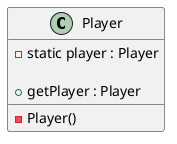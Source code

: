@startuml
class Player {
    - static player : Player
    ' - playerBox : Rectangle
    ' - playerDirection : PlayerDirection
    ' - inventory : List<Item>
    ' - isVisible : boolean
    ' - playerName : String
    ' - gender : Character
    ' - idleAnimation : Animation<TextureRegion>[]
    ' - walkAnimation : Animation<TextureRegion>[]

    + getPlayer : Player
    ' + getBox() : Rectangle
    ' + getPlayerDirection() : PlayerDirection
    ' + setPlayerDirection(direction : PlayerDirection) : void
    ' + getIdleAnimation(direction : PlayerDirection) : Animation<TextureRegion>
    ' + getWalkAnimation(direction : PlayerDirection) : Animation<TextureRegion>
    ' + addItem(item : Item) : void
    ' + forEachItem(action : Consumer<Item>) : void
    ' + removeItem(item : Item) : void
    ' + containsItem(item : Item) : boolean
    ' + setPosition(x : float, y : float, direction : PlayerDirection) : void
    ' + setPosition(x : float, y : float) : void
    ' + getPlayerName() : String
    ' + setPlayerName(playerName : String) : void
    ' + isVisible() : boolean
    ' + setVisible(visible : boolean) : void
    ' + getGender() : Character
    ' + setGender(gender : Character) : void
    ' + restoreState(memento : PlayerMemento) : void
    ' + saveState() : void

    - Player()
    ' - initializeAnimations() : void
}
@enduml

